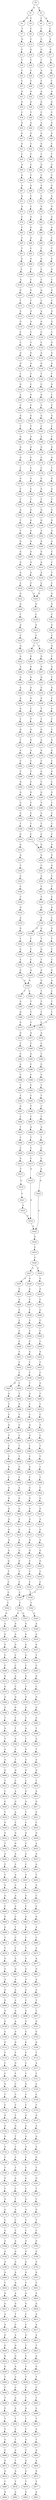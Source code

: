 strict digraph  {
	S0 -> S1 [ label = G ];
	S0 -> S2 [ label = A ];
	S1 -> S3 [ label = G ];
	S1 -> S4 [ label = C ];
	S2 -> S5 [ label = G ];
	S2 -> S6 [ label = C ];
	S3 -> S7 [ label = T ];
	S4 -> S8 [ label = C ];
	S5 -> S9 [ label = C ];
	S6 -> S10 [ label = C ];
	S7 -> S11 [ label = G ];
	S8 -> S12 [ label = C ];
	S9 -> S13 [ label = A ];
	S10 -> S14 [ label = C ];
	S11 -> S15 [ label = T ];
	S12 -> S16 [ label = G ];
	S13 -> S17 [ label = G ];
	S14 -> S18 [ label = G ];
	S15 -> S19 [ label = T ];
	S16 -> S20 [ label = T ];
	S17 -> S21 [ label = T ];
	S18 -> S22 [ label = T ];
	S19 -> S23 [ label = C ];
	S20 -> S24 [ label = C ];
	S21 -> S25 [ label = G ];
	S22 -> S26 [ label = A ];
	S23 -> S27 [ label = C ];
	S24 -> S28 [ label = C ];
	S25 -> S29 [ label = C ];
	S26 -> S30 [ label = C ];
	S27 -> S31 [ label = A ];
	S28 -> S32 [ label = A ];
	S29 -> S33 [ label = A ];
	S30 -> S34 [ label = A ];
	S31 -> S35 [ label = G ];
	S32 -> S36 [ label = G ];
	S33 -> S37 [ label = A ];
	S34 -> S38 [ label = G ];
	S35 -> S39 [ label = C ];
	S36 -> S40 [ label = T ];
	S37 -> S41 [ label = C ];
	S38 -> S42 [ label = C ];
	S39 -> S43 [ label = A ];
	S40 -> S44 [ label = A ];
	S41 -> S45 [ label = A ];
	S42 -> S46 [ label = A ];
	S43 -> S47 [ label = G ];
	S44 -> S48 [ label = G ];
	S45 -> S49 [ label = G ];
	S46 -> S50 [ label = G ];
	S47 -> S51 [ label = A ];
	S48 -> S52 [ label = C ];
	S49 -> S53 [ label = C ];
	S50 -> S54 [ label = G ];
	S51 -> S55 [ label = T ];
	S52 -> S56 [ label = T ];
	S53 -> S57 [ label = T ];
	S54 -> S58 [ label = T ];
	S55 -> S59 [ label = A ];
	S56 -> S60 [ label = C ];
	S57 -> S61 [ label = A ];
	S58 -> S62 [ label = G ];
	S59 -> S63 [ label = A ];
	S60 -> S64 [ label = C ];
	S61 -> S65 [ label = C ];
	S62 -> S66 [ label = C ];
	S63 -> S67 [ label = A ];
	S64 -> S68 [ label = A ];
	S65 -> S69 [ label = G ];
	S66 -> S70 [ label = A ];
	S67 -> S71 [ label = A ];
	S68 -> S72 [ label = C ];
	S69 -> S73 [ label = A ];
	S70 -> S74 [ label = C ];
	S71 -> S75 [ label = A ];
	S72 -> S76 [ label = C ];
	S73 -> S77 [ label = G ];
	S74 -> S78 [ label = G ];
	S75 -> S79 [ label = C ];
	S76 -> S80 [ label = G ];
	S77 -> S81 [ label = A ];
	S78 -> S82 [ label = C ];
	S79 -> S83 [ label = T ];
	S80 -> S84 [ label = G ];
	S81 -> S85 [ label = A ];
	S82 -> S86 [ label = G ];
	S83 -> S87 [ label = T ];
	S84 -> S88 [ label = A ];
	S85 -> S89 [ label = C ];
	S86 -> S90 [ label = G ];
	S87 -> S91 [ label = T ];
	S88 -> S92 [ label = C ];
	S89 -> S93 [ label = T ];
	S90 -> S94 [ label = T ];
	S91 -> S95 [ label = G ];
	S92 -> S96 [ label = G ];
	S93 -> S97 [ label = G ];
	S94 -> S98 [ label = G ];
	S95 -> S99 [ label = C ];
	S96 -> S100 [ label = T ];
	S97 -> S101 [ label = G ];
	S98 -> S102 [ label = C ];
	S99 -> S103 [ label = C ];
	S100 -> S104 [ label = C ];
	S101 -> S105 [ label = C ];
	S102 -> S106 [ label = C ];
	S103 -> S107 [ label = G ];
	S104 -> S108 [ label = G ];
	S105 -> S109 [ label = G ];
	S106 -> S110 [ label = G ];
	S107 -> S111 [ label = T ];
	S108 -> S112 [ label = T ];
	S109 -> S113 [ label = C ];
	S110 -> S114 [ label = C ];
	S111 -> S115 [ label = A ];
	S112 -> S116 [ label = G ];
	S113 -> S117 [ label = A ];
	S114 -> S118 [ label = A ];
	S115 -> S119 [ label = G ];
	S116 -> S120 [ label = A ];
	S117 -> S121 [ label = G ];
	S118 -> S122 [ label = A ];
	S119 -> S123 [ label = C ];
	S120 -> S124 [ label = C ];
	S121 -> S125 [ label = C ];
	S122 -> S126 [ label = C ];
	S123 -> S127 [ label = C ];
	S124 -> S128 [ label = C ];
	S125 -> S129 [ label = G ];
	S126 -> S130 [ label = C ];
	S127 -> S131 [ label = G ];
	S128 -> S132 [ label = G ];
	S129 -> S133 [ label = G ];
	S130 -> S134 [ label = A ];
	S131 -> S135 [ label = G ];
	S132 -> S136 [ label = G ];
	S133 -> S137 [ label = G ];
	S134 -> S138 [ label = G ];
	S135 -> S139 [ label = T ];
	S136 -> S140 [ label = T ];
	S137 -> S141 [ label = T ];
	S138 -> S142 [ label = T ];
	S139 -> S143 [ label = G ];
	S140 -> S144 [ label = C ];
	S141 -> S145 [ label = G ];
	S142 -> S146 [ label = C ];
	S143 -> S147 [ label = A ];
	S144 -> S148 [ label = G ];
	S145 -> S149 [ label = C ];
	S146 -> S150 [ label = G ];
	S147 -> S151 [ label = C ];
	S148 -> S152 [ label = C ];
	S149 -> S153 [ label = C ];
	S150 -> S154 [ label = C ];
	S151 -> S155 [ label = G ];
	S152 -> S156 [ label = G ];
	S153 -> S157 [ label = G ];
	S154 -> S158 [ label = G ];
	S155 -> S159 [ label = T ];
	S156 -> S160 [ label = T ];
	S157 -> S161 [ label = C ];
	S158 -> S162 [ label = C ];
	S159 -> S163 [ label = G ];
	S160 -> S164 [ label = A ];
	S161 -> S165 [ label = C ];
	S162 -> S166 [ label = A ];
	S163 -> S167 [ label = G ];
	S164 -> S168 [ label = G ];
	S165 -> S169 [ label = G ];
	S166 -> S170 [ label = G ];
	S167 -> S171 [ label = G ];
	S168 -> S172 [ label = C ];
	S169 -> S173 [ label = G ];
	S170 -> S174 [ label = C ];
	S171 -> S175 [ label = T ];
	S172 -> S176 [ label = C ];
	S173 -> S177 [ label = T ];
	S174 -> S178 [ label = C ];
	S175 -> S179 [ label = A ];
	S176 -> S180 [ label = G ];
	S177 -> S181 [ label = G ];
	S178 -> S182 [ label = G ];
	S179 -> S183 [ label = C ];
	S180 -> S184 [ label = C ];
	S181 -> S185 [ label = G ];
	S182 -> S186 [ label = G ];
	S183 -> S187 [ label = T ];
	S184 -> S188 [ label = T ];
	S185 -> S189 [ label = T ];
	S186 -> S190 [ label = T ];
	S187 -> S191 [ label = A ];
	S188 -> S192 [ label = G ];
	S189 -> S193 [ label = G ];
	S190 -> S194 [ label = G ];
	S191 -> S195 [ label = T ];
	S192 -> S196 [ label = G ];
	S193 -> S197 [ label = G ];
	S194 -> S198 [ label = G ];
	S195 -> S199 [ label = T ];
	S196 -> S200 [ label = A ];
	S197 -> S201 [ label = A ];
	S198 -> S202 [ label = A ];
	S199 -> S203 [ label = G ];
	S200 -> S204 [ label = A ];
	S201 -> S205 [ label = A ];
	S202 -> S206 [ label = A ];
	S203 -> S207 [ label = G ];
	S204 -> S208 [ label = G ];
	S205 -> S209 [ label = C ];
	S206 -> S210 [ label = G ];
	S207 -> S211 [ label = A ];
	S208 -> S212 [ label = A ];
	S209 -> S213 [ label = C ];
	S210 -> S214 [ label = A ];
	S211 -> S215 [ label = A ];
	S212 -> S216 [ label = A ];
	S213 -> S217 [ label = T ];
	S214 -> S218 [ label = A ];
	S215 -> S219 [ label = C ];
	S216 -> S220 [ label = C ];
	S217 -> S221 [ label = C ];
	S218 -> S222 [ label = C ];
	S219 -> S223 [ label = G ];
	S220 -> S224 [ label = G ];
	S221 -> S225 [ label = G ];
	S222 -> S224 [ label = G ];
	S223 -> S226 [ label = G ];
	S224 -> S227 [ label = G ];
	S225 -> S228 [ label = G ];
	S226 -> S229 [ label = T ];
	S227 -> S230 [ label = C ];
	S228 -> S231 [ label = C ];
	S229 -> S232 [ label = A ];
	S230 -> S233 [ label = A ];
	S231 -> S234 [ label = A ];
	S232 -> S235 [ label = C ];
	S233 -> S236 [ label = C ];
	S234 -> S237 [ label = C ];
	S235 -> S238 [ label = G ];
	S236 -> S239 [ label = C ];
	S236 -> S240 [ label = T ];
	S237 -> S241 [ label = G ];
	S238 -> S242 [ label = A ];
	S239 -> S243 [ label = G ];
	S240 -> S244 [ label = G ];
	S241 -> S245 [ label = C ];
	S242 -> S246 [ label = A ];
	S243 -> S247 [ label = G ];
	S244 -> S248 [ label = G ];
	S245 -> S249 [ label = G ];
	S246 -> S250 [ label = G ];
	S247 -> S251 [ label = G ];
	S248 -> S252 [ label = G ];
	S249 -> S253 [ label = C ];
	S250 -> S254 [ label = A ];
	S251 -> S255 [ label = A ];
	S252 -> S256 [ label = A ];
	S253 -> S257 [ label = G ];
	S254 -> S258 [ label = A ];
	S255 -> S259 [ label = A ];
	S256 -> S260 [ label = A ];
	S257 -> S261 [ label = C ];
	S258 -> S262 [ label = G ];
	S259 -> S263 [ label = T ];
	S260 -> S264 [ label = C ];
	S261 -> S265 [ label = G ];
	S262 -> S266 [ label = T ];
	S263 -> S267 [ label = T ];
	S264 -> S268 [ label = T ];
	S265 -> S269 [ label = T ];
	S266 -> S270 [ label = G ];
	S267 -> S271 [ label = G ];
	S268 -> S272 [ label = G ];
	S269 -> S273 [ label = C ];
	S270 -> S274 [ label = T ];
	S271 -> S275 [ label = A ];
	S272 -> S276 [ label = G ];
	S273 -> S277 [ label = G ];
	S274 -> S278 [ label = C ];
	S275 -> S279 [ label = A ];
	S276 -> S280 [ label = A ];
	S277 -> S281 [ label = A ];
	S278 -> S282 [ label = C ];
	S279 -> S283 [ label = C ];
	S280 -> S284 [ label = C ];
	S281 -> S285 [ label = C ];
	S282 -> S286 [ label = T ];
	S283 -> S287 [ label = C ];
	S284 -> S288 [ label = C ];
	S285 -> S289 [ label = G ];
	S286 -> S290 [ label = G ];
	S287 -> S291 [ label = C ];
	S288 -> S292 [ label = C ];
	S289 -> S293 [ label = C ];
	S290 -> S294 [ label = G ];
	S291 -> S295 [ label = G ];
	S292 -> S296 [ label = G ];
	S293 -> S297 [ label = G ];
	S294 -> S298 [ label = C ];
	S295 -> S299 [ label = T ];
	S296 -> S300 [ label = T ];
	S297 -> S301 [ label = C ];
	S298 -> S302 [ label = C ];
	S299 -> S303 [ label = C ];
	S300 -> S304 [ label = C ];
	S301 -> S305 [ label = C ];
	S302 -> S306 [ label = T ];
	S303 -> S307 [ label = T ];
	S304 -> S308 [ label = T ];
	S305 -> S309 [ label = T ];
	S306 -> S310 [ label = G ];
	S307 -> S311 [ label = C ];
	S308 -> S312 [ label = C ];
	S309 -> S313 [ label = C ];
	S310 -> S314 [ label = G ];
	S311 -> S315 [ label = G ];
	S312 -> S315 [ label = G ];
	S313 -> S316 [ label = G ];
	S314 -> S317 [ label = G ];
	S315 -> S318 [ label = G ];
	S316 -> S319 [ label = G ];
	S317 -> S320 [ label = T ];
	S318 -> S321 [ label = C ];
	S319 -> S322 [ label = G ];
	S320 -> S323 [ label = C ];
	S321 -> S324 [ label = A ];
	S322 -> S325 [ label = C ];
	S323 -> S326 [ label = C ];
	S324 -> S327 [ label = C ];
	S325 -> S328 [ label = T ];
	S326 -> S329 [ label = C ];
	S327 -> S330 [ label = C ];
	S328 -> S331 [ label = C ];
	S329 -> S332 [ label = G ];
	S330 -> S333 [ label = G ];
	S331 -> S334 [ label = A ];
	S332 -> S335 [ label = A ];
	S333 -> S336 [ label = A ];
	S334 -> S337 [ label = C ];
	S335 -> S338 [ label = G ];
	S336 -> S339 [ label = G ];
	S336 -> S340 [ label = A ];
	S337 -> S341 [ label = G ];
	S338 -> S342 [ label = T ];
	S339 -> S343 [ label = T ];
	S340 -> S344 [ label = T ];
	S341 -> S345 [ label = T ];
	S342 -> S346 [ label = C ];
	S343 -> S347 [ label = C ];
	S344 -> S348 [ label = G ];
	S345 -> S349 [ label = C ];
	S346 -> S350 [ label = C ];
	S347 -> S351 [ label = C ];
	S348 -> S352 [ label = T ];
	S349 -> S353 [ label = C ];
	S350 -> S354 [ label = A ];
	S351 -> S355 [ label = A ];
	S352 -> S356 [ label = A ];
	S353 -> S357 [ label = A ];
	S354 -> S358 [ label = G ];
	S355 -> S358 [ label = G ];
	S356 -> S359 [ label = G ];
	S357 -> S360 [ label = G ];
	S358 -> S361 [ label = T ];
	S358 -> S362 [ label = C ];
	S359 -> S363 [ label = T ];
	S360 -> S364 [ label = C ];
	S361 -> S365 [ label = A ];
	S362 -> S366 [ label = T ];
	S363 -> S367 [ label = T ];
	S364 -> S368 [ label = T ];
	S365 -> S369 [ label = G ];
	S366 -> S370 [ label = T ];
	S367 -> S371 [ label = T ];
	S368 -> S372 [ label = T ];
	S369 -> S373 [ label = G ];
	S370 -> S374 [ label = C ];
	S371 -> S375 [ label = C ];
	S372 -> S374 [ label = C ];
	S373 -> S376 [ label = G ];
	S374 -> S377 [ label = A ];
	S375 -> S378 [ label = A ];
	S376 -> S379 [ label = T ];
	S377 -> S380 [ label = C ];
	S378 -> S381 [ label = C ];
	S379 -> S382 [ label = C ];
	S380 -> S383 [ label = G ];
	S381 -> S384 [ label = T ];
	S382 -> S385 [ label = A ];
	S383 -> S386 [ label = C ];
	S384 -> S387 [ label = C ];
	S385 -> S388 [ label = C ];
	S386 -> S389 [ label = C ];
	S387 -> S390 [ label = C ];
	S388 -> S391 [ label = T ];
	S389 -> S392 [ label = C ];
	S390 -> S393 [ label = T ];
	S391 -> S394 [ label = C ];
	S392 -> S395 [ label = T ];
	S393 -> S396 [ label = T ];
	S394 -> S397 [ label = G ];
	S395 -> S398 [ label = T ];
	S396 -> S399 [ label = T ];
	S397 -> S400 [ label = C ];
	S398 -> S401 [ label = C ];
	S399 -> S402 [ label = C ];
	S400 -> S403 [ label = T ];
	S401 -> S404 [ label = A ];
	S402 -> S405 [ label = A ];
	S403 -> S406 [ label = T ];
	S404 -> S407 [ label = T ];
	S405 -> S408 [ label = T ];
	S406 -> S409 [ label = C ];
	S407 -> S410 [ label = C ];
	S408 -> S411 [ label = C ];
	S409 -> S412 [ label = A ];
	S410 -> S413 [ label = C ];
	S411 -> S414 [ label = C ];
	S412 -> S415 [ label = T ];
	S413 -> S416 [ label = A ];
	S414 -> S417 [ label = A ];
	S415 -> S418 [ label = C ];
	S416 -> S419 [ label = G ];
	S417 -> S420 [ label = G ];
	S418 -> S421 [ label = C ];
	S419 -> S422 [ label = A ];
	S420 -> S422 [ label = A ];
	S421 -> S423 [ label = A ];
	S422 -> S424 [ label = A ];
	S423 -> S419 [ label = G ];
	S424 -> S425 [ label = C ];
	S425 -> S426 [ label = C ];
	S426 -> S427 [ label = A ];
	S426 -> S428 [ label = G ];
	S427 -> S429 [ label = G ];
	S427 -> S430 [ label = C ];
	S428 -> S431 [ label = G ];
	S429 -> S432 [ label = A ];
	S430 -> S433 [ label = C ];
	S431 -> S434 [ label = A ];
	S432 -> S435 [ label = C ];
	S433 -> S436 [ label = A ];
	S434 -> S437 [ label = C ];
	S435 -> S438 [ label = T ];
	S436 -> S439 [ label = C ];
	S437 -> S440 [ label = G ];
	S438 -> S441 [ label = C ];
	S439 -> S442 [ label = C ];
	S440 -> S443 [ label = C ];
	S441 -> S444 [ label = C ];
	S442 -> S445 [ label = C ];
	S443 -> S446 [ label = C ];
	S444 -> S447 [ label = C ];
	S445 -> S448 [ label = C ];
	S446 -> S449 [ label = C ];
	S447 -> S450 [ label = A ];
	S448 -> S451 [ label = T ];
	S449 -> S452 [ label = A ];
	S450 -> S453 [ label = T ];
	S451 -> S454 [ label = T ];
	S452 -> S455 [ label = T ];
	S453 -> S456 [ label = C ];
	S454 -> S457 [ label = C ];
	S455 -> S458 [ label = C ];
	S456 -> S459 [ label = T ];
	S457 -> S460 [ label = C ];
	S457 -> S461 [ label = G ];
	S458 -> S462 [ label = G ];
	S459 -> S463 [ label = G ];
	S460 -> S464 [ label = T ];
	S461 -> S465 [ label = A ];
	S462 -> S466 [ label = T ];
	S463 -> S467 [ label = C ];
	S464 -> S468 [ label = G ];
	S465 -> S469 [ label = T ];
	S466 -> S470 [ label = C ];
	S467 -> S471 [ label = C ];
	S468 -> S472 [ label = T ];
	S469 -> S473 [ label = C ];
	S470 -> S474 [ label = C ];
	S471 -> S475 [ label = A ];
	S472 -> S476 [ label = C ];
	S473 -> S477 [ label = G ];
	S474 -> S478 [ label = T ];
	S475 -> S479 [ label = G ];
	S476 -> S480 [ label = C ];
	S477 -> S481 [ label = T ];
	S478 -> S482 [ label = C ];
	S479 -> S483 [ label = T ];
	S480 -> S484 [ label = T ];
	S481 -> S485 [ label = T ];
	S482 -> S486 [ label = T ];
	S483 -> S487 [ label = C ];
	S484 -> S488 [ label = T ];
	S485 -> S489 [ label = T ];
	S486 -> S490 [ label = T ];
	S487 -> S491 [ label = G ];
	S488 -> S492 [ label = G ];
	S489 -> S493 [ label = G ];
	S490 -> S494 [ label = C ];
	S491 -> S495 [ label = T ];
	S492 -> S496 [ label = T ];
	S493 -> S497 [ label = T ];
	S494 -> S498 [ label = T ];
	S495 -> S499 [ label = A ];
	S496 -> S500 [ label = A ];
	S497 -> S501 [ label = A ];
	S498 -> S502 [ label = C ];
	S499 -> S503 [ label = A ];
	S500 -> S504 [ label = G ];
	S501 -> S505 [ label = G ];
	S502 -> S506 [ label = G ];
	S503 -> S507 [ label = G ];
	S504 -> S508 [ label = G ];
	S505 -> S509 [ label = G ];
	S506 -> S510 [ label = G ];
	S507 -> S511 [ label = A ];
	S508 -> S512 [ label = A ];
	S509 -> S513 [ label = A ];
	S510 -> S514 [ label = A ];
	S511 -> S515 [ label = C ];
	S512 -> S516 [ label = G ];
	S513 -> S517 [ label = A ];
	S514 -> S518 [ label = G ];
	S515 -> S519 [ label = G ];
	S516 -> S520 [ label = A ];
	S517 -> S521 [ label = A ];
	S518 -> S522 [ label = A ];
	S519 -> S523 [ label = G ];
	S520 -> S524 [ label = G ];
	S521 -> S525 [ label = G ];
	S522 -> S526 [ label = G ];
	S523 -> S527 [ label = C ];
	S524 -> S528 [ label = G ];
	S525 -> S529 [ label = G ];
	S526 -> S530 [ label = G ];
	S527 -> S531 [ label = T ];
	S528 -> S532 [ label = T ];
	S529 -> S533 [ label = T ];
	S530 -> S534 [ label = T ];
	S531 -> S535 [ label = C ];
	S532 -> S536 [ label = C ];
	S533 -> S537 [ label = C ];
	S534 -> S538 [ label = C ];
	S535 -> S539 [ label = T ];
	S536 -> S540 [ label = C ];
	S537 -> S541 [ label = C ];
	S538 -> S540 [ label = C ];
	S539 -> S542 [ label = C ];
	S540 -> S543 [ label = C ];
	S541 -> S544 [ label = C ];
	S542 -> S545 [ label = G ];
	S543 -> S546 [ label = A ];
	S543 -> S547 [ label = G ];
	S544 -> S548 [ label = G ];
	S545 -> S549 [ label = A ];
	S546 -> S550 [ label = G ];
	S547 -> S551 [ label = G ];
	S548 -> S552 [ label = A ];
	S549 -> S553 [ label = A ];
	S550 -> S554 [ label = A ];
	S551 -> S555 [ label = A ];
	S552 -> S556 [ label = A ];
	S553 -> S557 [ label = G ];
	S554 -> S558 [ label = G ];
	S555 -> S559 [ label = G ];
	S556 -> S560 [ label = G ];
	S557 -> S561 [ label = T ];
	S558 -> S562 [ label = C ];
	S559 -> S563 [ label = G ];
	S560 -> S564 [ label = T ];
	S561 -> S565 [ label = C ];
	S562 -> S566 [ label = C ];
	S563 -> S567 [ label = C ];
	S564 -> S568 [ label = C ];
	S565 -> S569 [ label = G ];
	S566 -> S570 [ label = A ];
	S567 -> S571 [ label = G ];
	S568 -> S572 [ label = G ];
	S569 -> S573 [ label = C ];
	S570 -> S574 [ label = C ];
	S571 -> S575 [ label = T ];
	S572 -> S576 [ label = A ];
	S573 -> S577 [ label = G ];
	S574 -> S578 [ label = G ];
	S575 -> S579 [ label = G ];
	S576 -> S580 [ label = G ];
	S577 -> S581 [ label = G ];
	S578 -> S582 [ label = G ];
	S579 -> S583 [ label = G ];
	S580 -> S584 [ label = G ];
	S581 -> S585 [ label = C ];
	S582 -> S586 [ label = T ];
	S583 -> S587 [ label = T ];
	S584 -> S588 [ label = T ];
	S585 -> S589 [ label = T ];
	S586 -> S590 [ label = T ];
	S587 -> S591 [ label = A ];
	S588 -> S592 [ label = A ];
	S589 -> S593 [ label = A ];
	S590 -> S594 [ label = A ];
	S591 -> S595 [ label = T ];
	S592 -> S596 [ label = T ];
	S593 -> S597 [ label = T ];
	S594 -> S598 [ label = C ];
	S595 -> S599 [ label = G ];
	S596 -> S600 [ label = A ];
	S597 -> S601 [ label = A ];
	S598 -> S602 [ label = T ];
	S599 -> S603 [ label = A ];
	S600 -> S604 [ label = A ];
	S601 -> S605 [ label = G ];
	S602 -> S606 [ label = G ];
	S603 -> S607 [ label = G ];
	S604 -> S608 [ label = G ];
	S605 -> S609 [ label = T ];
	S606 -> S610 [ label = C ];
	S607 -> S611 [ label = C ];
	S608 -> S612 [ label = T ];
	S609 -> S613 [ label = A ];
	S610 -> S614 [ label = A ];
	S611 -> S615 [ label = G ];
	S612 -> S616 [ label = C ];
	S613 -> S617 [ label = G ];
	S614 -> S618 [ label = G ];
	S615 -> S619 [ label = G ];
	S616 -> S620 [ label = G ];
	S617 -> S621 [ label = C ];
	S618 -> S622 [ label = A ];
	S619 -> S623 [ label = T ];
	S620 -> S624 [ label = T ];
	S621 -> S625 [ label = C ];
	S622 -> S626 [ label = C ];
	S623 -> S627 [ label = C ];
	S624 -> S628 [ label = G ];
	S625 -> S629 [ label = G ];
	S626 -> S630 [ label = G ];
	S627 -> S631 [ label = G ];
	S628 -> S632 [ label = G ];
	S629 -> S633 [ label = A ];
	S630 -> S634 [ label = G ];
	S631 -> S635 [ label = C ];
	S632 -> S636 [ label = T ];
	S633 -> S637 [ label = A ];
	S634 -> S638 [ label = A ];
	S635 -> S639 [ label = A ];
	S636 -> S640 [ label = A ];
	S637 -> S641 [ label = A ];
	S638 -> S642 [ label = C ];
	S639 -> S643 [ label = C ];
	S640 -> S644 [ label = C ];
	S641 -> S645 [ label = C ];
	S642 -> S646 [ label = A ];
	S643 -> S647 [ label = G ];
	S644 -> S648 [ label = C ];
	S645 -> S649 [ label = C ];
	S646 -> S650 [ label = C ];
	S647 -> S651 [ label = C ];
	S648 -> S652 [ label = G ];
	S649 -> S653 [ label = C ];
	S650 -> S654 [ label = A ];
	S651 -> S655 [ label = G ];
	S652 -> S656 [ label = G ];
	S653 -> S657 [ label = C ];
	S654 -> S658 [ label = C ];
	S655 -> S659 [ label = C ];
	S656 -> S660 [ label = T ];
	S657 -> S661 [ label = G ];
	S658 -> S662 [ label = C ];
	S659 -> S663 [ label = G ];
	S660 -> S664 [ label = G ];
	S661 -> S665 [ label = A ];
	S662 -> S666 [ label = T ];
	S663 -> S667 [ label = G ];
	S664 -> S668 [ label = G ];
	S665 -> S669 [ label = C ];
	S666 -> S670 [ label = C ];
	S667 -> S671 [ label = C ];
	S668 -> S672 [ label = T ];
	S669 -> S673 [ label = T ];
	S670 -> S674 [ label = T ];
	S671 -> S675 [ label = T ];
	S672 -> S676 [ label = T ];
	S673 -> S677 [ label = A ];
	S674 -> S678 [ label = A ];
	S675 -> S679 [ label = G ];
	S676 -> S680 [ label = A ];
	S677 -> S681 [ label = G ];
	S678 -> S682 [ label = G ];
	S679 -> S683 [ label = G ];
	S680 -> S684 [ label = G ];
	S681 -> S685 [ label = A ];
	S682 -> S686 [ label = A ];
	S683 -> S687 [ label = A ];
	S684 -> S688 [ label = A ];
	S685 -> S689 [ label = A ];
	S686 -> S690 [ label = A ];
	S687 -> S691 [ label = A ];
	S688 -> S692 [ label = A ];
	S689 -> S693 [ label = T ];
	S690 -> S694 [ label = C ];
	S691 -> S695 [ label = T ];
	S692 -> S696 [ label = G ];
	S693 -> S697 [ label = C ];
	S694 -> S698 [ label = G ];
	S695 -> S699 [ label = G ];
	S696 -> S700 [ label = G ];
	S697 -> S701 [ label = G ];
	S698 -> S702 [ label = A ];
	S699 -> S703 [ label = G ];
	S700 -> S704 [ label = G ];
	S701 -> S705 [ label = G ];
	S702 -> S706 [ label = G ];
	S703 -> S707 [ label = G ];
	S704 -> S708 [ label = G ];
	S705 -> S709 [ label = G ];
	S706 -> S710 [ label = G ];
	S707 -> S711 [ label = G ];
	S708 -> S712 [ label = G ];
	S709 -> S713 [ label = T ];
	S710 -> S714 [ label = T ];
	S711 -> S715 [ label = T ];
	S712 -> S716 [ label = T ];
	S713 -> S717 [ label = A ];
	S714 -> S718 [ label = G ];
	S715 -> S719 [ label = C ];
	S716 -> S720 [ label = C ];
	S717 -> S721 [ label = T ];
	S718 -> S722 [ label = T ];
	S719 -> S723 [ label = C ];
	S720 -> S724 [ label = C ];
	S721 -> S725 [ label = C ];
	S722 -> S726 [ label = C ];
	S723 -> S727 [ label = G ];
	S724 -> S728 [ label = G ];
	S725 -> S729 [ label = C ];
	S726 -> S730 [ label = C ];
	S727 -> S731 [ label = C ];
	S728 -> S732 [ label = T ];
	S729 -> S733 [ label = C ];
	S730 -> S734 [ label = C ];
	S731 -> S735 [ label = C ];
	S732 -> S736 [ label = C ];
	S733 -> S737 [ label = G ];
	S734 -> S738 [ label = T ];
	S735 -> S739 [ label = G ];
	S736 -> S740 [ label = G ];
	S737 -> S741 [ label = A ];
	S738 -> S742 [ label = G ];
	S739 -> S743 [ label = G ];
	S740 -> S744 [ label = G ];
	S741 -> S745 [ label = A ];
	S742 -> S746 [ label = T ];
	S743 -> S747 [ label = A ];
	S744 -> S748 [ label = A ];
	S745 -> S749 [ label = A ];
	S746 -> S750 [ label = C ];
	S747 -> S751 [ label = A ];
	S748 -> S752 [ label = A ];
	S749 -> S753 [ label = G ];
	S750 -> S754 [ label = C ];
	S751 -> S755 [ label = C ];
	S752 -> S756 [ label = C ];
	S753 -> S757 [ label = T ];
	S754 -> S758 [ label = T ];
	S755 -> S759 [ label = T ];
	S756 -> S760 [ label = T ];
	S757 -> S761 [ label = G ];
	S758 -> S762 [ label = A ];
	S759 -> S763 [ label = G ];
	S760 -> S764 [ label = A ];
	S761 -> S765 [ label = T ];
	S762 -> S766 [ label = C ];
	S763 -> S767 [ label = C ];
	S764 -> S768 [ label = C ];
	S765 -> S769 [ label = C ];
	S766 -> S770 [ label = T ];
	S767 -> S771 [ label = A ];
	S768 -> S772 [ label = A ];
	S769 -> S773 [ label = G ];
	S770 -> S774 [ label = A ];
	S771 -> S775 [ label = A ];
	S772 -> S776 [ label = A ];
	S773 -> S777 [ label = T ];
	S774 -> S778 [ label = C ];
	S775 -> S779 [ label = C ];
	S776 -> S780 [ label = C ];
	S777 -> S781 [ label = C ];
	S778 -> S782 [ label = C ];
	S779 -> S783 [ label = C ];
	S780 -> S784 [ label = G ];
	S781 -> S785 [ label = G ];
	S782 -> S786 [ label = A ];
	S783 -> S787 [ label = A ];
	S784 -> S788 [ label = A ];
	S785 -> S789 [ label = G ];
	S786 -> S790 [ label = G ];
	S787 -> S791 [ label = G ];
	S788 -> S792 [ label = A ];
	S789 -> S793 [ label = A ];
	S790 -> S794 [ label = G ];
	S791 -> S795 [ label = A ];
	S792 -> S796 [ label = A ];
	S793 -> S797 [ label = A ];
	S794 -> S798 [ label = A ];
	S795 -> S799 [ label = A ];
	S796 -> S800 [ label = A ];
	S797 -> S801 [ label = C ];
	S798 -> S802 [ label = G ];
	S799 -> S803 [ label = C ];
	S800 -> S804 [ label = C ];
	S801 -> S805 [ label = A ];
	S802 -> S806 [ label = A ];
	S803 -> S807 [ label = A ];
	S804 -> S808 [ label = A ];
	S805 -> S809 [ label = G ];
	S806 -> S810 [ label = G ];
	S807 -> S811 [ label = G ];
	S808 -> S812 [ label = G ];
	S809 -> S813 [ label = G ];
	S810 -> S814 [ label = T ];
	S811 -> S815 [ label = C ];
	S812 -> S816 [ label = A ];
	S813 -> S817 [ label = A ];
	S814 -> S818 [ label = C ];
	S815 -> S819 [ label = C ];
	S816 -> S820 [ label = A ];
	S817 -> S821 [ label = A ];
	S818 -> S822 [ label = A ];
	S819 -> S823 [ label = G ];
	S820 -> S824 [ label = G ];
	S821 -> S825 [ label = T ];
	S822 -> S826 [ label = G ];
	S823 -> S827 [ label = T ];
	S824 -> S828 [ label = G ];
	S825 -> S829 [ label = A ];
	S826 -> S830 [ label = G ];
	S827 -> S831 [ label = C ];
	S828 -> S832 [ label = G ];
	S829 -> S833 [ label = G ];
	S830 -> S834 [ label = A ];
	S831 -> S835 [ label = C ];
	S832 -> S836 [ label = G ];
	S833 -> S837 [ label = T ];
	S834 -> S838 [ label = C ];
	S835 -> S839 [ label = T ];
	S836 -> S840 [ label = T ];
	S837 -> S841 [ label = C ];
	S838 -> S842 [ label = C ];
	S839 -> S843 [ label = C ];
	S840 -> S844 [ label = C ];
	S841 -> S845 [ label = T ];
	S842 -> S846 [ label = A ];
	S843 -> S847 [ label = T ];
	S844 -> S848 [ label = T ];
	S845 -> S849 [ label = C ];
	S846 -> S850 [ label = G ];
	S847 -> S851 [ label = G ];
	S848 -> S852 [ label = C ];
	S849 -> S853 [ label = T ];
	S850 -> S854 [ label = T ];
	S851 -> S855 [ label = T ];
	S852 -> S856 [ label = T ];
	S853 -> S857 [ label = C ];
	S854 -> S858 [ label = C ];
	S855 -> S859 [ label = C ];
	S856 -> S860 [ label = C ];
	S857 -> S861 [ label = T ];
	S858 -> S862 [ label = T ];
	S859 -> S863 [ label = G ];
	S860 -> S864 [ label = G ];
	S861 -> S865 [ label = G ];
	S862 -> S866 [ label = C ];
	S863 -> S867 [ label = T ];
	S864 -> S868 [ label = T ];
	S865 -> S869 [ label = A ];
	S866 -> S870 [ label = T ];
	S867 -> S871 [ label = G ];
	S868 -> S872 [ label = G ];
	S869 -> S873 [ label = G ];
	S870 -> S874 [ label = G ];
	S871 -> S875 [ label = G ];
	S872 -> S876 [ label = G ];
	S873 -> S877 [ label = T ];
	S874 -> S878 [ label = T ];
	S875 -> S879 [ label = T ];
	S876 -> S880 [ label = T ];
	S877 -> S881 [ label = A ];
	S878 -> S882 [ label = A ];
	S879 -> S883 [ label = A ];
	S880 -> S884 [ label = A ];
}
